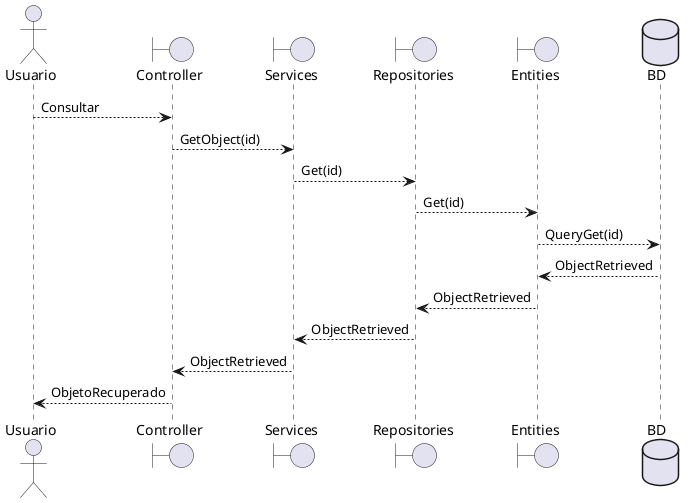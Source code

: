 @startuml
actor Usuario
boundary Controller
boundary Services
boundary Repositories
boundary Entities
database BD
Usuario --> Controller: Consultar
Controller --> Services: GetObject(id)
Services --> Repositories: Get(id)
Repositories --> Entities: Get(id)
Entities --> BD: QueryGet(id)
BD --> Entities: ObjectRetrieved
Entities --> Repositories: ObjectRetrieved
Repositories --> Services: ObjectRetrieved
Services --> Controller: ObjectRetrieved
Controller --> Usuario: ObjetoRecuperado
@enduml